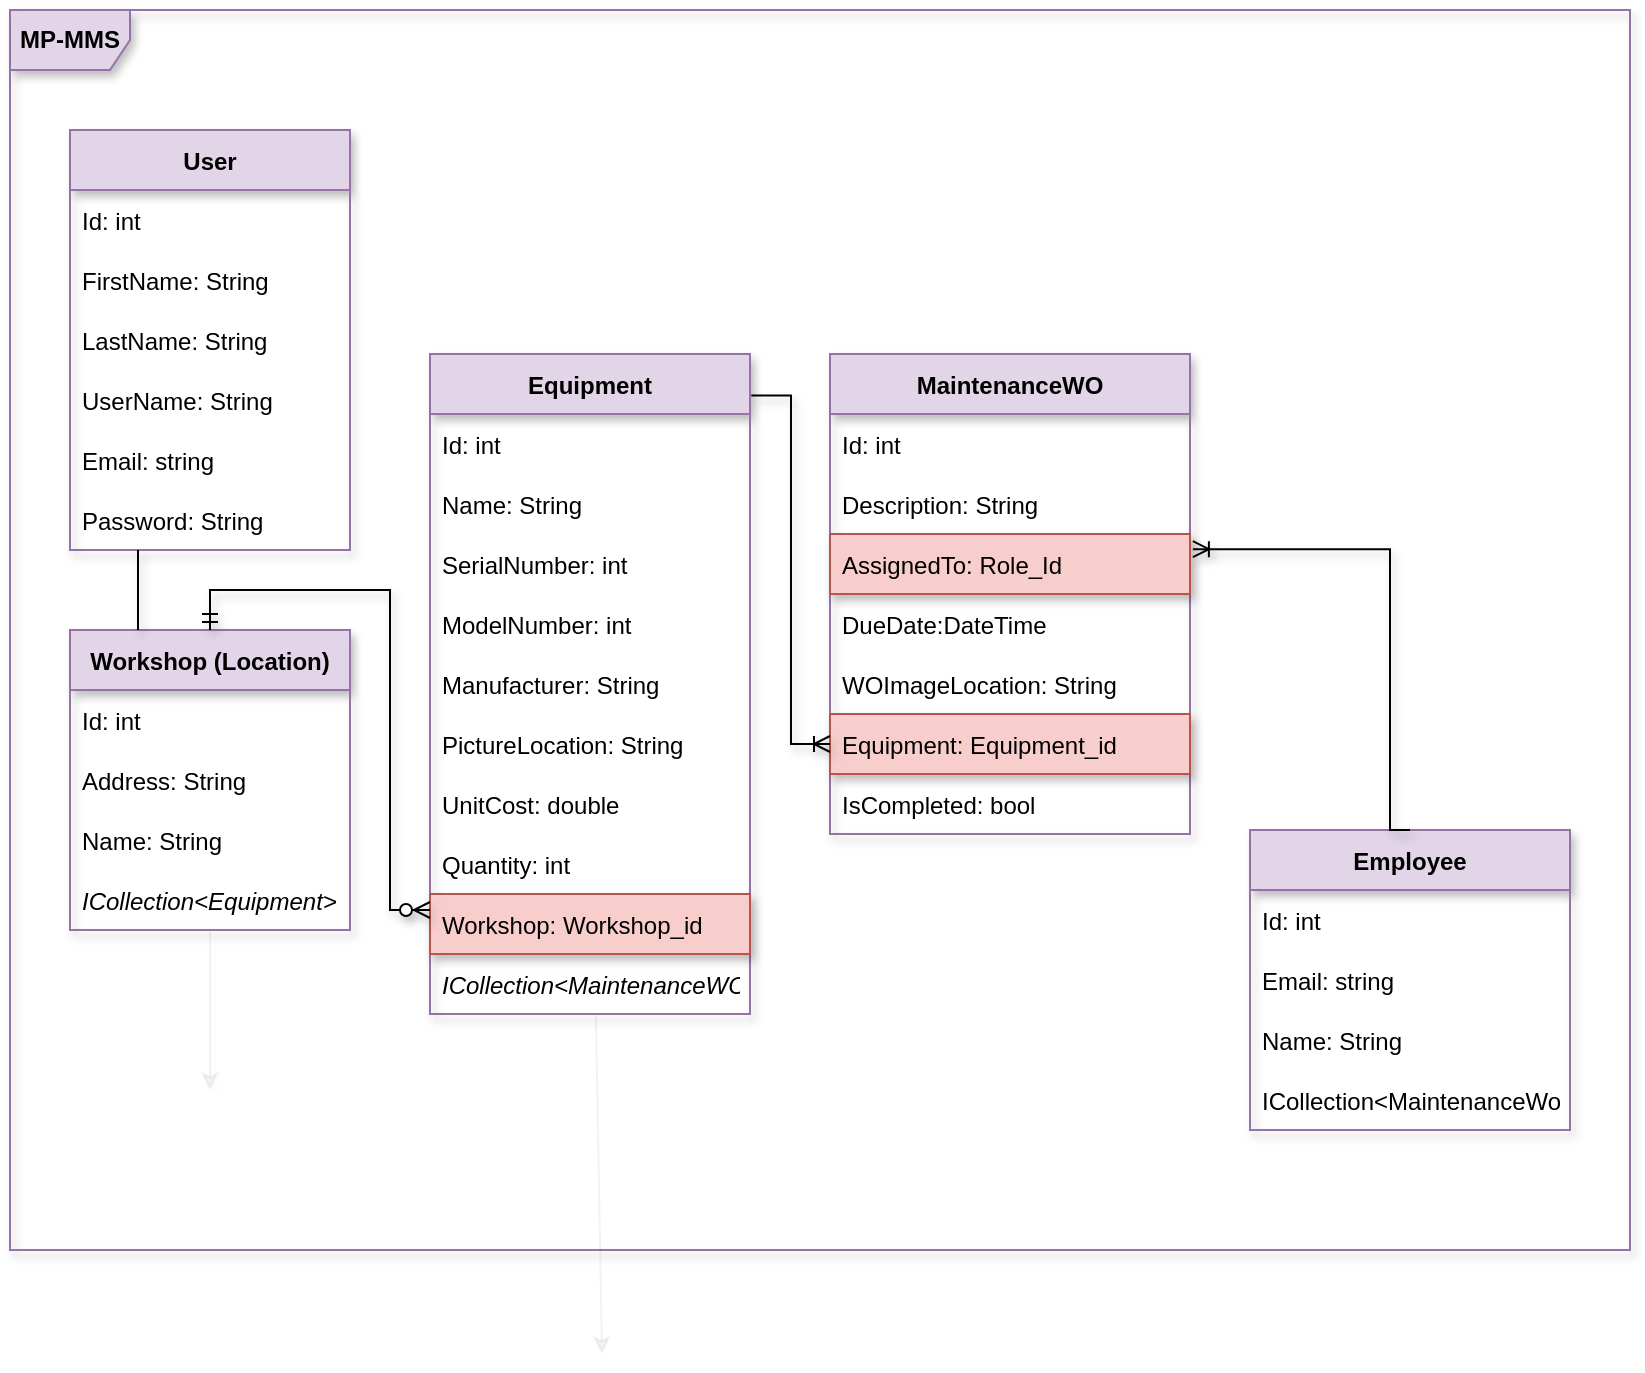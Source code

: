 <mxfile version="20.2.0" type="github">
  <diagram id="yRXtWs0Ti5CR3rBdvTmx" name="Page-1">
    <mxGraphModel dx="1038" dy="588" grid="1" gridSize="10" guides="1" tooltips="1" connect="1" arrows="1" fold="1" page="1" pageScale="1" pageWidth="827" pageHeight="1169" math="0" shadow="0">
      <root>
        <mxCell id="0" />
        <mxCell id="1" parent="0" />
        <mxCell id="DTcMBHFo8Ep9_7jtX4kn-10" value="&lt;b&gt;MP-MMS&lt;/b&gt;" style="shape=umlFrame;whiteSpace=wrap;html=1;rounded=0;glass=0;fillColor=#e1d5e7;strokeColor=#9673a6;shadow=1;" parent="1" vertex="1">
          <mxGeometry x="9" y="30" width="810" height="620" as="geometry" />
        </mxCell>
        <mxCell id="DTcMBHFo8Ep9_7jtX4kn-1" value="User" style="swimlane;fontStyle=1;childLayout=stackLayout;horizontal=1;startSize=30;horizontalStack=0;resizeParent=1;resizeParentMax=0;resizeLast=0;collapsible=1;marginBottom=0;swimlaneLine=1;glass=0;fillColor=#e1d5e7;strokeColor=#9673a6;shadow=1;" parent="1" vertex="1">
          <mxGeometry x="39" y="90" width="140" height="210" as="geometry" />
        </mxCell>
        <mxCell id="DTcMBHFo8Ep9_7jtX4kn-2" value="Id: int" style="text;strokeColor=none;fillColor=none;align=left;verticalAlign=middle;spacingLeft=4;spacingRight=4;overflow=hidden;points=[[0,0.5],[1,0.5]];portConstraint=eastwest;rotatable=0;shadow=1;" parent="DTcMBHFo8Ep9_7jtX4kn-1" vertex="1">
          <mxGeometry y="30" width="140" height="30" as="geometry" />
        </mxCell>
        <mxCell id="DTcMBHFo8Ep9_7jtX4kn-8" value="FirstName: String" style="text;strokeColor=none;fillColor=none;align=left;verticalAlign=middle;spacingLeft=4;spacingRight=4;overflow=hidden;points=[[0,0.5],[1,0.5]];portConstraint=eastwest;rotatable=0;shadow=1;" parent="DTcMBHFo8Ep9_7jtX4kn-1" vertex="1">
          <mxGeometry y="60" width="140" height="30" as="geometry" />
        </mxCell>
        <mxCell id="DTcMBHFo8Ep9_7jtX4kn-57" value="LastName: String" style="text;strokeColor=none;fillColor=none;align=left;verticalAlign=middle;spacingLeft=4;spacingRight=4;overflow=hidden;points=[[0,0.5],[1,0.5]];portConstraint=eastwest;rotatable=0;shadow=1;" parent="DTcMBHFo8Ep9_7jtX4kn-1" vertex="1">
          <mxGeometry y="90" width="140" height="30" as="geometry" />
        </mxCell>
        <mxCell id="DTcMBHFo8Ep9_7jtX4kn-4" value="UserName: String" style="text;strokeColor=none;fillColor=none;align=left;verticalAlign=middle;spacingLeft=4;spacingRight=4;overflow=hidden;points=[[0,0.5],[1,0.5]];portConstraint=eastwest;rotatable=0;rounded=0;shadow=1;" parent="DTcMBHFo8Ep9_7jtX4kn-1" vertex="1">
          <mxGeometry y="120" width="140" height="30" as="geometry" />
        </mxCell>
        <mxCell id="DTcMBHFo8Ep9_7jtX4kn-3" value="Email: string    " style="text;strokeColor=none;fillColor=none;align=left;verticalAlign=middle;spacingLeft=4;spacingRight=4;overflow=hidden;points=[[0,0.5],[1,0.5]];portConstraint=eastwest;rotatable=0;shadow=1;" parent="DTcMBHFo8Ep9_7jtX4kn-1" vertex="1">
          <mxGeometry y="150" width="140" height="30" as="geometry" />
        </mxCell>
        <mxCell id="DTcMBHFo8Ep9_7jtX4kn-58" value="Password: String" style="text;strokeColor=none;fillColor=none;align=left;verticalAlign=middle;spacingLeft=4;spacingRight=4;overflow=hidden;points=[[0,0.5],[1,0.5]];portConstraint=eastwest;rotatable=0;shadow=1;" parent="DTcMBHFo8Ep9_7jtX4kn-1" vertex="1">
          <mxGeometry y="180" width="140" height="30" as="geometry" />
        </mxCell>
        <mxCell id="ilMQ8ZnPBvkyLp46hYwI-19" value="" style="edgeStyle=none;rounded=0;orthogonalLoop=1;jettySize=auto;html=1;opacity=5;" edge="1" parent="1" source="DTcMBHFo8Ep9_7jtX4kn-11">
          <mxGeometry relative="1" as="geometry">
            <mxPoint x="305" y="702" as="targetPoint" />
          </mxGeometry>
        </mxCell>
        <mxCell id="DTcMBHFo8Ep9_7jtX4kn-11" value="Equipment" style="swimlane;fontStyle=1;childLayout=stackLayout;horizontal=1;startSize=30;horizontalStack=0;resizeParent=1;resizeParentMax=0;resizeLast=0;collapsible=1;marginBottom=0;rounded=0;glass=0;fillColor=#e1d5e7;strokeColor=#9673a6;shadow=1;" parent="1" vertex="1">
          <mxGeometry x="219" y="202" width="160" height="330" as="geometry" />
        </mxCell>
        <mxCell id="DTcMBHFo8Ep9_7jtX4kn-12" value="Id: int" style="text;strokeColor=none;fillColor=none;align=left;verticalAlign=middle;spacingLeft=4;spacingRight=4;overflow=hidden;points=[[0,0.5],[1,0.5]];portConstraint=eastwest;rotatable=0;rounded=0;glass=0;shadow=1;" parent="DTcMBHFo8Ep9_7jtX4kn-11" vertex="1">
          <mxGeometry y="30" width="160" height="30" as="geometry" />
        </mxCell>
        <mxCell id="DTcMBHFo8Ep9_7jtX4kn-13" value="Name: String" style="text;strokeColor=none;fillColor=none;align=left;verticalAlign=middle;spacingLeft=4;spacingRight=4;overflow=hidden;points=[[0,0.5],[1,0.5]];portConstraint=eastwest;rotatable=0;rounded=0;glass=0;shadow=1;" parent="DTcMBHFo8Ep9_7jtX4kn-11" vertex="1">
          <mxGeometry y="60" width="160" height="30" as="geometry" />
        </mxCell>
        <mxCell id="DTcMBHFo8Ep9_7jtX4kn-15" value="SerialNumber: int" style="text;strokeColor=none;fillColor=none;align=left;verticalAlign=middle;spacingLeft=4;spacingRight=4;overflow=hidden;points=[[0,0.5],[1,0.5]];portConstraint=eastwest;rotatable=0;rounded=0;glass=0;shadow=1;" parent="DTcMBHFo8Ep9_7jtX4kn-11" vertex="1">
          <mxGeometry y="90" width="160" height="30" as="geometry" />
        </mxCell>
        <mxCell id="FOSHesyxa6RLt1NHiVqE-6" value="ModelNumber: int" style="text;strokeColor=none;fillColor=none;align=left;verticalAlign=middle;spacingLeft=4;spacingRight=4;overflow=hidden;points=[[0,0.5],[1,0.5]];portConstraint=eastwest;rotatable=0;rounded=0;glass=0;shadow=1;" parent="DTcMBHFo8Ep9_7jtX4kn-11" vertex="1">
          <mxGeometry y="120" width="160" height="30" as="geometry" />
        </mxCell>
        <mxCell id="DTcMBHFo8Ep9_7jtX4kn-16" value="Manufacturer: String" style="text;strokeColor=none;fillColor=none;align=left;verticalAlign=middle;spacingLeft=4;spacingRight=4;overflow=hidden;points=[[0,0.5],[1,0.5]];portConstraint=eastwest;rotatable=0;rounded=0;glass=0;shadow=1;" parent="DTcMBHFo8Ep9_7jtX4kn-11" vertex="1">
          <mxGeometry y="150" width="160" height="30" as="geometry" />
        </mxCell>
        <mxCell id="DTcMBHFo8Ep9_7jtX4kn-17" value="PictureLocation: String " style="text;strokeColor=none;fillColor=none;align=left;verticalAlign=middle;spacingLeft=4;spacingRight=4;overflow=hidden;points=[[0,0.5],[1,0.5]];portConstraint=eastwest;rotatable=0;rounded=0;glass=0;shadow=1;" parent="DTcMBHFo8Ep9_7jtX4kn-11" vertex="1">
          <mxGeometry y="180" width="160" height="30" as="geometry" />
        </mxCell>
        <mxCell id="DTcMBHFo8Ep9_7jtX4kn-18" value="UnitCost: double" style="text;strokeColor=none;fillColor=none;align=left;verticalAlign=middle;spacingLeft=4;spacingRight=4;overflow=hidden;points=[[0,0.5],[1,0.5]];portConstraint=eastwest;rotatable=0;rounded=0;glass=0;shadow=1;" parent="DTcMBHFo8Ep9_7jtX4kn-11" vertex="1">
          <mxGeometry y="210" width="160" height="30" as="geometry" />
        </mxCell>
        <mxCell id="DTcMBHFo8Ep9_7jtX4kn-19" value="Quantity: int" style="text;strokeColor=none;fillColor=none;align=left;verticalAlign=middle;spacingLeft=4;spacingRight=4;overflow=hidden;points=[[0,0.5],[1,0.5]];portConstraint=eastwest;rotatable=0;rounded=0;glass=0;shadow=1;" parent="DTcMBHFo8Ep9_7jtX4kn-11" vertex="1">
          <mxGeometry y="240" width="160" height="30" as="geometry" />
        </mxCell>
        <mxCell id="DTcMBHFo8Ep9_7jtX4kn-48" value="Workshop: Workshop_id" style="text;strokeColor=#b85450;fillColor=#f8cecc;align=left;verticalAlign=middle;spacingLeft=4;spacingRight=4;overflow=hidden;points=[[0,0.5],[1,0.5]];portConstraint=eastwest;rotatable=0;rounded=0;glass=0;shadow=1;" parent="DTcMBHFo8Ep9_7jtX4kn-11" vertex="1">
          <mxGeometry y="270" width="160" height="30" as="geometry" />
        </mxCell>
        <mxCell id="ilMQ8ZnPBvkyLp46hYwI-20" value="ICollection&lt;MaintenanceWO&gt;" style="text;align=left;verticalAlign=middle;spacingLeft=4;spacingRight=4;overflow=hidden;points=[[0,0.5],[1,0.5]];portConstraint=eastwest;rotatable=0;rounded=0;glass=0;fontStyle=2;shadow=1;" vertex="1" parent="DTcMBHFo8Ep9_7jtX4kn-11">
          <mxGeometry y="300" width="160" height="30" as="geometry" />
        </mxCell>
        <mxCell id="ilMQ8ZnPBvkyLp46hYwI-14" value="" style="edgeStyle=none;rounded=0;orthogonalLoop=1;jettySize=auto;html=1;opacity=5;shadow=1;" edge="1" parent="1" source="DTcMBHFo8Ep9_7jtX4kn-20">
          <mxGeometry relative="1" as="geometry">
            <mxPoint x="109.0" y="570" as="targetPoint" />
          </mxGeometry>
        </mxCell>
        <mxCell id="DTcMBHFo8Ep9_7jtX4kn-20" value="Workshop (Location)" style="swimlane;fontStyle=1;childLayout=stackLayout;horizontal=1;startSize=30;horizontalStack=0;resizeParent=1;resizeParentMax=0;resizeLast=0;collapsible=1;marginBottom=0;rounded=0;glass=0;fillColor=#e1d5e7;strokeColor=#9673a6;shadow=1;" parent="1" vertex="1">
          <mxGeometry x="39" y="340" width="140" height="150" as="geometry" />
        </mxCell>
        <mxCell id="DTcMBHFo8Ep9_7jtX4kn-21" value="Id: int" style="text;strokeColor=none;fillColor=none;align=left;verticalAlign=middle;spacingLeft=4;spacingRight=4;overflow=hidden;points=[[0,0.5],[1,0.5]];portConstraint=eastwest;rotatable=0;rounded=0;glass=0;shadow=1;" parent="DTcMBHFo8Ep9_7jtX4kn-20" vertex="1">
          <mxGeometry y="30" width="140" height="30" as="geometry" />
        </mxCell>
        <mxCell id="DTcMBHFo8Ep9_7jtX4kn-23" value="Address: String" style="text;strokeColor=none;fillColor=none;align=left;verticalAlign=middle;spacingLeft=4;spacingRight=4;overflow=hidden;points=[[0,0.5],[1,0.5]];portConstraint=eastwest;rotatable=0;rounded=0;glass=0;shadow=1;" parent="DTcMBHFo8Ep9_7jtX4kn-20" vertex="1">
          <mxGeometry y="60" width="140" height="30" as="geometry" />
        </mxCell>
        <mxCell id="DTcMBHFo8Ep9_7jtX4kn-47" value="Name: String" style="text;strokeColor=none;fillColor=none;align=left;verticalAlign=middle;spacingLeft=4;spacingRight=4;overflow=hidden;points=[[0,0.5],[1,0.5]];portConstraint=eastwest;rotatable=0;rounded=0;glass=0;shadow=1;" parent="DTcMBHFo8Ep9_7jtX4kn-20" vertex="1">
          <mxGeometry y="90" width="140" height="30" as="geometry" />
        </mxCell>
        <mxCell id="ilMQ8ZnPBvkyLp46hYwI-17" value="ICollection&lt;Equipment&gt;" style="text;strokeColor=none;fillColor=none;align=left;verticalAlign=middle;spacingLeft=4;spacingRight=4;overflow=hidden;points=[[0,0.5],[1,0.5]];portConstraint=eastwest;rotatable=0;rounded=0;glass=0;fontStyle=2;shadow=1;" vertex="1" parent="DTcMBHFo8Ep9_7jtX4kn-20">
          <mxGeometry y="120" width="140" height="30" as="geometry" />
        </mxCell>
        <mxCell id="DTcMBHFo8Ep9_7jtX4kn-28" value="MaintenanceWO" style="swimlane;fontStyle=1;childLayout=stackLayout;horizontal=1;startSize=30;horizontalStack=0;resizeParent=1;resizeParentMax=0;resizeLast=0;collapsible=1;marginBottom=0;rounded=0;glass=0;fillColor=#e1d5e7;strokeColor=#9673a6;shadow=1;" parent="1" vertex="1">
          <mxGeometry x="419" y="202" width="180" height="240" as="geometry">
            <mxRectangle x="480" y="190" width="70" height="30" as="alternateBounds" />
          </mxGeometry>
        </mxCell>
        <mxCell id="DTcMBHFo8Ep9_7jtX4kn-29" value="Id: int" style="text;strokeColor=none;fillColor=none;align=left;verticalAlign=middle;spacingLeft=4;spacingRight=4;overflow=hidden;points=[[0,0.5],[1,0.5]];portConstraint=eastwest;rotatable=0;rounded=0;glass=0;shadow=1;" parent="DTcMBHFo8Ep9_7jtX4kn-28" vertex="1">
          <mxGeometry y="30" width="180" height="30" as="geometry" />
        </mxCell>
        <mxCell id="DTcMBHFo8Ep9_7jtX4kn-30" value="Description: String" style="text;strokeColor=none;fillColor=none;align=left;verticalAlign=middle;spacingLeft=4;spacingRight=4;overflow=hidden;points=[[0,0.5],[1,0.5]];portConstraint=eastwest;rotatable=0;rounded=0;glass=0;shadow=1;" parent="DTcMBHFo8Ep9_7jtX4kn-28" vertex="1">
          <mxGeometry y="60" width="180" height="30" as="geometry" />
        </mxCell>
        <mxCell id="DTcMBHFo8Ep9_7jtX4kn-32" value="AssignedTo: Role_Id" style="text;strokeColor=#b85450;fillColor=#f8cecc;align=left;verticalAlign=middle;spacingLeft=4;spacingRight=4;overflow=hidden;points=[[0,0.5],[1,0.5]];portConstraint=eastwest;rotatable=0;rounded=0;glass=0;shadow=1;" parent="DTcMBHFo8Ep9_7jtX4kn-28" vertex="1">
          <mxGeometry y="90" width="180" height="30" as="geometry" />
        </mxCell>
        <mxCell id="FOSHesyxa6RLt1NHiVqE-1" value="DueDate:DateTime" style="text;align=left;verticalAlign=middle;spacingLeft=4;spacingRight=4;overflow=hidden;points=[[0,0.5],[1,0.5]];portConstraint=eastwest;rotatable=0;rounded=0;glass=0;shadow=1;" parent="DTcMBHFo8Ep9_7jtX4kn-28" vertex="1">
          <mxGeometry y="120" width="180" height="30" as="geometry" />
        </mxCell>
        <mxCell id="DTcMBHFo8Ep9_7jtX4kn-35" value="WOImageLocation: String" style="text;strokeColor=none;fillColor=none;align=left;verticalAlign=middle;spacingLeft=4;spacingRight=4;overflow=hidden;points=[[0,0.5],[1,0.5]];portConstraint=eastwest;rotatable=0;rounded=0;glass=0;shadow=1;" parent="DTcMBHFo8Ep9_7jtX4kn-28" vertex="1">
          <mxGeometry y="150" width="180" height="30" as="geometry" />
        </mxCell>
        <mxCell id="DTcMBHFo8Ep9_7jtX4kn-34" value="Equipment: Equipment_id" style="text;strokeColor=#b85450;fillColor=#f8cecc;align=left;verticalAlign=middle;spacingLeft=4;spacingRight=4;overflow=hidden;points=[[0,0.5],[1,0.5]];portConstraint=eastwest;rotatable=0;rounded=0;glass=0;shadow=1;" parent="DTcMBHFo8Ep9_7jtX4kn-28" vertex="1">
          <mxGeometry y="180" width="180" height="30" as="geometry" />
        </mxCell>
        <mxCell id="FOSHesyxa6RLt1NHiVqE-2" value="IsCompleted: bool" style="text;align=left;verticalAlign=middle;spacingLeft=4;spacingRight=4;overflow=hidden;points=[[0,0.5],[1,0.5]];portConstraint=eastwest;rotatable=0;rounded=0;glass=0;shadow=1;" parent="DTcMBHFo8Ep9_7jtX4kn-28" vertex="1">
          <mxGeometry y="210" width="180" height="30" as="geometry" />
        </mxCell>
        <mxCell id="DTcMBHFo8Ep9_7jtX4kn-36" value="Employee" style="swimlane;fontStyle=1;childLayout=stackLayout;horizontal=1;startSize=30;horizontalStack=0;resizeParent=1;resizeParentMax=0;resizeLast=0;collapsible=1;marginBottom=0;swimlaneLine=1;glass=0;fillColor=#e1d5e7;strokeColor=#9673a6;shadow=1;" parent="1" vertex="1">
          <mxGeometry x="629" y="440" width="160" height="150" as="geometry" />
        </mxCell>
        <mxCell id="DTcMBHFo8Ep9_7jtX4kn-37" value="Id: int" style="text;strokeColor=none;fillColor=none;align=left;verticalAlign=middle;spacingLeft=4;spacingRight=4;overflow=hidden;points=[[0,0.5],[1,0.5]];portConstraint=eastwest;rotatable=0;shadow=1;" parent="DTcMBHFo8Ep9_7jtX4kn-36" vertex="1">
          <mxGeometry y="30" width="160" height="30" as="geometry" />
        </mxCell>
        <mxCell id="DTcMBHFo8Ep9_7jtX4kn-38" value="Email: string    " style="text;strokeColor=none;fillColor=none;align=left;verticalAlign=middle;spacingLeft=4;spacingRight=4;overflow=hidden;points=[[0,0.5],[1,0.5]];portConstraint=eastwest;rotatable=0;shadow=1;" parent="DTcMBHFo8Ep9_7jtX4kn-36" vertex="1">
          <mxGeometry y="60" width="160" height="30" as="geometry" />
        </mxCell>
        <mxCell id="ilMQ8ZnPBvkyLp46hYwI-22" value="Name: String" style="text;strokeColor=none;fillColor=none;align=left;verticalAlign=middle;spacingLeft=4;spacingRight=4;overflow=hidden;points=[[0,0.5],[1,0.5]];portConstraint=eastwest;rotatable=0;rounded=0;shadow=1;" vertex="1" parent="DTcMBHFo8Ep9_7jtX4kn-36">
          <mxGeometry y="90" width="160" height="30" as="geometry" />
        </mxCell>
        <mxCell id="DTcMBHFo8Ep9_7jtX4kn-39" value="ICollection&lt;MaintenanceWo&gt;" style="text;strokeColor=none;fillColor=none;align=left;verticalAlign=middle;spacingLeft=4;spacingRight=4;overflow=hidden;points=[[0,0.5],[1,0.5]];portConstraint=eastwest;rotatable=0;rounded=0;shadow=1;" parent="DTcMBHFo8Ep9_7jtX4kn-36" vertex="1">
          <mxGeometry y="120" width="160" height="30" as="geometry" />
        </mxCell>
        <mxCell id="DTcMBHFo8Ep9_7jtX4kn-46" value="" style="fontSize=12;html=1;endArrow=ERoneToMany;rounded=0;entryX=1.008;entryY=0.253;entryDx=0;entryDy=0;entryPerimeter=0;exitX=0.5;exitY=0;exitDx=0;exitDy=0;edgeStyle=orthogonalEdgeStyle;shadow=1;" parent="1" source="DTcMBHFo8Ep9_7jtX4kn-36" target="DTcMBHFo8Ep9_7jtX4kn-32" edge="1">
          <mxGeometry width="100" height="100" relative="1" as="geometry">
            <mxPoint x="709" y="450" as="sourcePoint" />
            <mxPoint x="559" y="420" as="targetPoint" />
            <Array as="points">
              <mxPoint x="699" y="300" />
            </Array>
          </mxGeometry>
        </mxCell>
        <mxCell id="DTcMBHFo8Ep9_7jtX4kn-51" value="" style="endArrow=none;html=1;rounded=0;shadow=1;" parent="1" edge="1">
          <mxGeometry relative="1" as="geometry">
            <mxPoint x="73" y="340" as="sourcePoint" />
            <mxPoint x="73" y="300" as="targetPoint" />
          </mxGeometry>
        </mxCell>
        <mxCell id="DTcMBHFo8Ep9_7jtX4kn-53" value="" style="fontSize=12;html=1;endArrow=ERoneToMany;rounded=0;entryX=0;entryY=0.5;entryDx=0;entryDy=0;edgeStyle=elbowEdgeStyle;exitX=1.004;exitY=0.063;exitDx=0;exitDy=0;exitPerimeter=0;shadow=1;" parent="1" source="DTcMBHFo8Ep9_7jtX4kn-11" target="DTcMBHFo8Ep9_7jtX4kn-34" edge="1">
          <mxGeometry width="100" height="100" relative="1" as="geometry">
            <mxPoint x="349" y="470" as="sourcePoint" />
            <mxPoint x="449" y="370" as="targetPoint" />
          </mxGeometry>
        </mxCell>
        <mxCell id="DTcMBHFo8Ep9_7jtX4kn-54" value="" style="edgeStyle=orthogonalEdgeStyle;fontSize=12;html=1;endArrow=ERzeroToMany;startArrow=ERmandOne;rounded=0;exitX=0.5;exitY=0;exitDx=0;exitDy=0;shadow=1;" parent="1" source="DTcMBHFo8Ep9_7jtX4kn-20" edge="1">
          <mxGeometry width="100" height="100" relative="1" as="geometry">
            <mxPoint x="209" y="290" as="sourcePoint" />
            <mxPoint x="219" y="480" as="targetPoint" />
            <Array as="points">
              <mxPoint x="109" y="320" />
              <mxPoint x="199" y="320" />
              <mxPoint x="199" y="480" />
            </Array>
          </mxGeometry>
        </mxCell>
      </root>
    </mxGraphModel>
  </diagram>
</mxfile>
